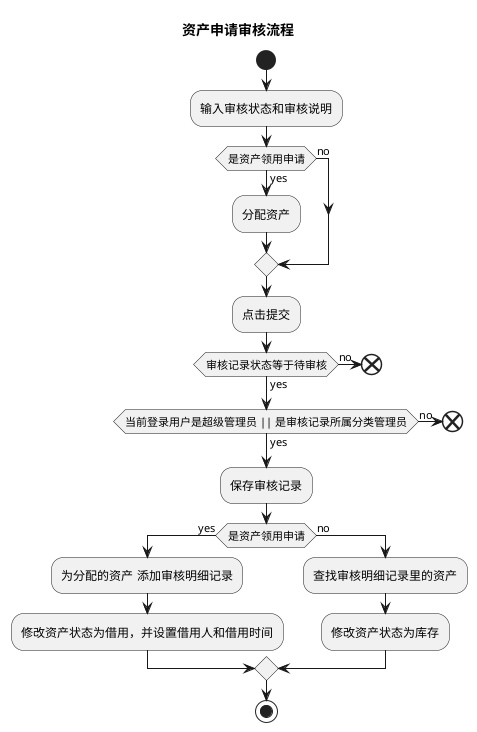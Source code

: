 @startuml
title 资产申请审核流程
start
:输入审核状态和审核说明;
if(是资产领用申请)then(yes)
    :分配资产;
else(no)
endif

:点击提交;
if(审核记录状态等于待审核)then(no)
    end
else(yes)
endif
if(当前登录用户是超级管理员 || 是审核记录所属分类管理员)then(no)
    end
else(yes)
endif


:保存审核记录;


if(是资产领用申请)then(yes)
    :为分配的资产 添加审核明细记录;
    :修改资产状态为借用，并设置借用人和借用时间;
else(no)
    :查找审核明细记录里的资产;
    :修改资产状态为库存;
endif

stop
@enduml